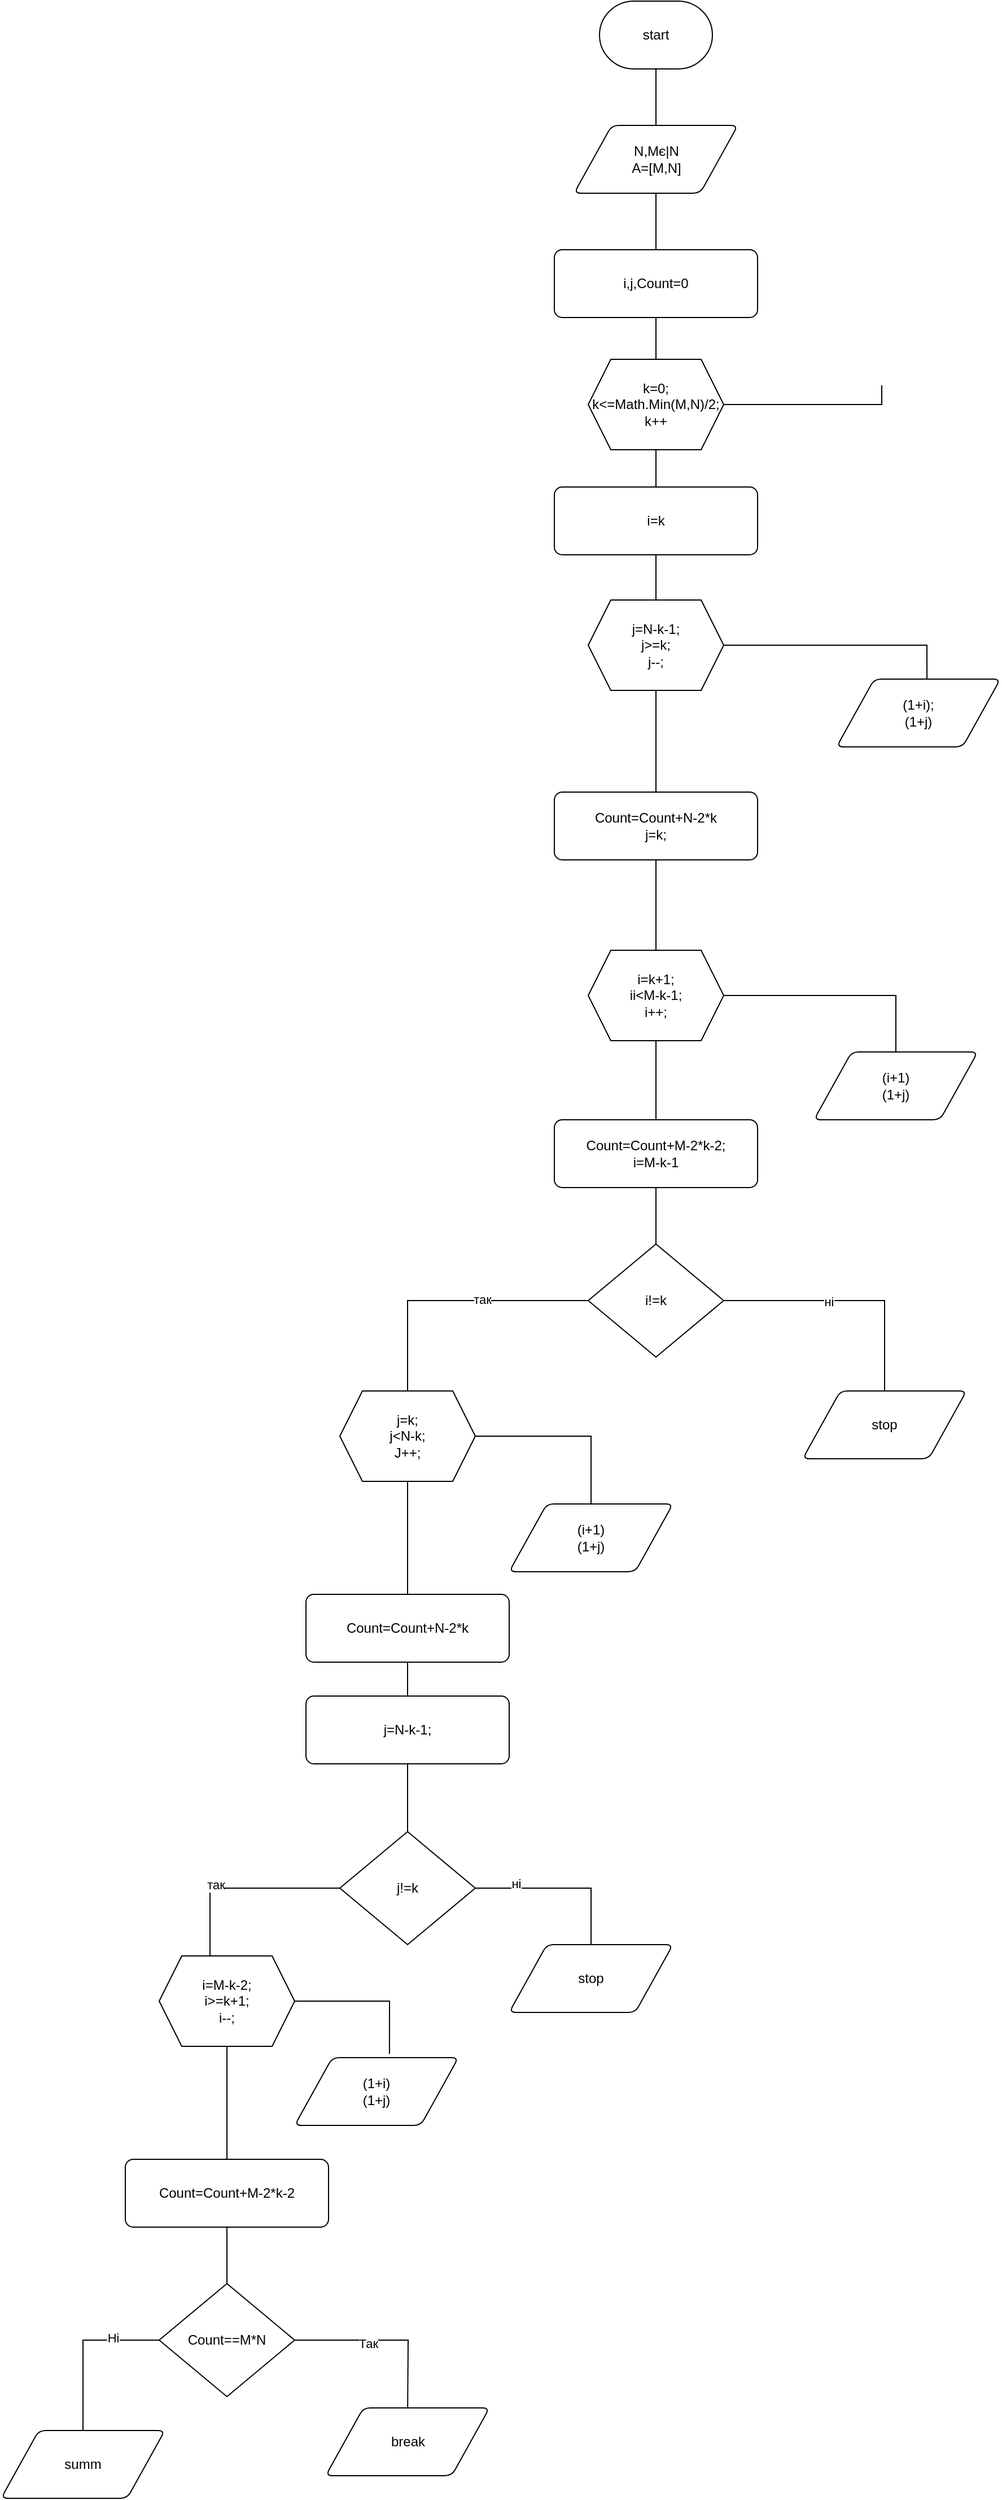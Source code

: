 <mxfile version="13.9.9" type="device"><diagram id="xk6_pBKl65nllok_G5wO" name="Сторінка-5"><mxGraphModel dx="3363" dy="592" grid="1" gridSize="10" guides="1" tooltips="1" connect="1" arrows="1" fold="1" page="1" pageScale="1" pageWidth="2339" pageHeight="3300" math="0" shadow="0"><root><mxCell id="kPz8J8v-6fzQvz5jKbPH-0"/><mxCell id="kPz8J8v-6fzQvz5jKbPH-1" parent="kPz8J8v-6fzQvz5jKbPH-0"/><mxCell id="R0sUB41CZEmaEQMd6QlC-1" style="edgeStyle=orthogonalEdgeStyle;rounded=0;orthogonalLoop=1;jettySize=auto;html=1;exitX=0.5;exitY=1;exitDx=0;exitDy=0;exitPerimeter=0;entryX=0.5;entryY=0;entryDx=0;entryDy=0;endArrow=none;endFill=0;" parent="kPz8J8v-6fzQvz5jKbPH-1" source="xihltL3tdhJbymkpW_R1-0" target="R0sUB41CZEmaEQMd6QlC-0" edge="1"><mxGeometry relative="1" as="geometry"/></mxCell><mxCell id="xihltL3tdhJbymkpW_R1-0" value="start" style="strokeWidth=1;html=1;shape=mxgraph.flowchart.terminator;whiteSpace=wrap;hachureGap=4;pointerEvents=0;" parent="kPz8J8v-6fzQvz5jKbPH-1" vertex="1"><mxGeometry x="510" y="430" width="100" height="60" as="geometry"/></mxCell><mxCell id="D7SvOjw4a-jFWrLLwV6U-7" style="edgeStyle=orthogonalEdgeStyle;rounded=0;orthogonalLoop=1;jettySize=auto;html=1;entryX=0.5;entryY=0;entryDx=0;entryDy=0;endArrow=none;endFill=0;" parent="kPz8J8v-6fzQvz5jKbPH-1" source="R0sUB41CZEmaEQMd6QlC-0" target="D7SvOjw4a-jFWrLLwV6U-6" edge="1"><mxGeometry relative="1" as="geometry"/></mxCell><mxCell id="R0sUB41CZEmaEQMd6QlC-0" value="N,Mє|N&lt;br&gt;A=[M,N]" style="shape=parallelogram;html=1;strokeWidth=1;perimeter=parallelogramPerimeter;whiteSpace=wrap;rounded=1;arcSize=12;size=0.23;" parent="kPz8J8v-6fzQvz5jKbPH-1" vertex="1"><mxGeometry x="487.5" y="540" width="145" height="60" as="geometry"/></mxCell><mxCell id="zLP_pWFSZM4RSMZyXVWp-0" style="edgeStyle=orthogonalEdgeStyle;rounded=0;orthogonalLoop=1;jettySize=auto;html=1;endArrow=none;endFill=0;" parent="kPz8J8v-6fzQvz5jKbPH-1" source="EOmdP4vvns1x_RRdKq7t-0" edge="1"><mxGeometry relative="1" as="geometry"><mxPoint x="760" y="770" as="targetPoint"/><Array as="points"><mxPoint x="760" y="787"/></Array></mxGeometry></mxCell><mxCell id="zLP_pWFSZM4RSMZyXVWp-4" style="edgeStyle=orthogonalEdgeStyle;rounded=0;orthogonalLoop=1;jettySize=auto;html=1;endArrow=none;endFill=0;" parent="kPz8J8v-6fzQvz5jKbPH-1" source="EOmdP4vvns1x_RRdKq7t-0" target="zLP_pWFSZM4RSMZyXVWp-3" edge="1"><mxGeometry relative="1" as="geometry"/></mxCell><mxCell id="EOmdP4vvns1x_RRdKq7t-0" value="k=0;&lt;br&gt;k&amp;lt;=Math.Min(M,N)/2;&lt;br&gt;k++" style="shape=hexagon;perimeter=hexagonPerimeter2;whiteSpace=wrap;html=1;fixedSize=1;hachureGap=4;pointerEvents=0;" parent="kPz8J8v-6fzQvz5jKbPH-1" vertex="1"><mxGeometry x="500" y="747" width="120" height="80" as="geometry"/></mxCell><mxCell id="zLP_pWFSZM4RSMZyXVWp-6" style="edgeStyle=orthogonalEdgeStyle;rounded=0;orthogonalLoop=1;jettySize=auto;html=1;endArrow=none;endFill=0;entryX=0.552;entryY=0;entryDx=0;entryDy=0;entryPerimeter=0;" parent="kPz8J8v-6fzQvz5jKbPH-1" source="zLP_pWFSZM4RSMZyXVWp-2" target="hcJdXKck5OPFQO-QMMhp-0" edge="1"><mxGeometry relative="1" as="geometry"><mxPoint x="800" y="1000" as="targetPoint"/></mxGeometry></mxCell><mxCell id="D7SvOjw4a-jFWrLLwV6U-0" style="edgeStyle=orthogonalEdgeStyle;rounded=0;orthogonalLoop=1;jettySize=auto;html=1;endArrow=none;endFill=0;" parent="kPz8J8v-6fzQvz5jKbPH-1" source="zLP_pWFSZM4RSMZyXVWp-2" edge="1"><mxGeometry relative="1" as="geometry"><mxPoint x="560" y="1130" as="targetPoint"/></mxGeometry></mxCell><mxCell id="zLP_pWFSZM4RSMZyXVWp-2" value="j=N-k-1;&lt;br&gt;j&amp;gt;=k;&lt;br&gt;j--;" style="shape=hexagon;perimeter=hexagonPerimeter2;whiteSpace=wrap;html=1;fixedSize=1;hachureGap=4;pointerEvents=0;" parent="kPz8J8v-6fzQvz5jKbPH-1" vertex="1"><mxGeometry x="500" y="960" width="120" height="80" as="geometry"/></mxCell><mxCell id="zLP_pWFSZM4RSMZyXVWp-5" style="edgeStyle=orthogonalEdgeStyle;rounded=0;orthogonalLoop=1;jettySize=auto;html=1;entryX=0.5;entryY=0;entryDx=0;entryDy=0;endArrow=none;endFill=0;" parent="kPz8J8v-6fzQvz5jKbPH-1" source="zLP_pWFSZM4RSMZyXVWp-3" target="zLP_pWFSZM4RSMZyXVWp-2" edge="1"><mxGeometry relative="1" as="geometry"/></mxCell><mxCell id="zLP_pWFSZM4RSMZyXVWp-3" value="i=k" style="rounded=1;whiteSpace=wrap;html=1;absoluteArcSize=1;arcSize=14;strokeWidth=1;" parent="kPz8J8v-6fzQvz5jKbPH-1" vertex="1"><mxGeometry x="470" y="860" width="180" height="60" as="geometry"/></mxCell><mxCell id="hcJdXKck5OPFQO-QMMhp-0" value="(1+i);&lt;br&gt;(1+j)" style="shape=parallelogram;html=1;strokeWidth=1;perimeter=parallelogramPerimeter;whiteSpace=wrap;rounded=1;arcSize=12;size=0.23;" parent="kPz8J8v-6fzQvz5jKbPH-1" vertex="1"><mxGeometry x="720" y="1030" width="145" height="60" as="geometry"/></mxCell><mxCell id="D7SvOjw4a-jFWrLLwV6U-3" style="edgeStyle=orthogonalEdgeStyle;rounded=0;orthogonalLoop=1;jettySize=auto;html=1;entryX=0.5;entryY=0;entryDx=0;entryDy=0;endArrow=none;endFill=0;" parent="kPz8J8v-6fzQvz5jKbPH-1" source="D7SvOjw4a-jFWrLLwV6U-1" target="D7SvOjw4a-jFWrLLwV6U-2" edge="1"><mxGeometry relative="1" as="geometry"/></mxCell><mxCell id="D7SvOjw4a-jFWrLLwV6U-1" value="Count=Count+N-2*k&lt;br&gt;j=k;" style="rounded=1;whiteSpace=wrap;html=1;absoluteArcSize=1;arcSize=14;strokeWidth=1;" parent="kPz8J8v-6fzQvz5jKbPH-1" vertex="1"><mxGeometry x="470" y="1130" width="180" height="60" as="geometry"/></mxCell><mxCell id="D7SvOjw4a-jFWrLLwV6U-4" style="edgeStyle=orthogonalEdgeStyle;rounded=0;orthogonalLoop=1;jettySize=auto;html=1;endArrow=none;endFill=0;" parent="kPz8J8v-6fzQvz5jKbPH-1" source="D7SvOjw4a-jFWrLLwV6U-2" target="D7SvOjw4a-jFWrLLwV6U-5" edge="1"><mxGeometry relative="1" as="geometry"><mxPoint x="750" y="1310" as="targetPoint"/></mxGeometry></mxCell><mxCell id="D7SvOjw4a-jFWrLLwV6U-10" style="edgeStyle=orthogonalEdgeStyle;rounded=0;orthogonalLoop=1;jettySize=auto;html=1;entryX=0.5;entryY=0;entryDx=0;entryDy=0;endArrow=none;endFill=0;" parent="kPz8J8v-6fzQvz5jKbPH-1" source="D7SvOjw4a-jFWrLLwV6U-2" target="D7SvOjw4a-jFWrLLwV6U-9" edge="1"><mxGeometry relative="1" as="geometry"/></mxCell><mxCell id="D7SvOjw4a-jFWrLLwV6U-2" value="i=k+1;&lt;br&gt;ii&amp;lt;M-k-1;&lt;br&gt;i++;" style="shape=hexagon;perimeter=hexagonPerimeter2;whiteSpace=wrap;html=1;fixedSize=1;hachureGap=4;pointerEvents=0;" parent="kPz8J8v-6fzQvz5jKbPH-1" vertex="1"><mxGeometry x="500" y="1270" width="120" height="80" as="geometry"/></mxCell><mxCell id="D7SvOjw4a-jFWrLLwV6U-5" value="(i+1)&lt;br&gt;(1+j)" style="shape=parallelogram;html=1;strokeWidth=1;perimeter=parallelogramPerimeter;whiteSpace=wrap;rounded=1;arcSize=12;size=0.23;" parent="kPz8J8v-6fzQvz5jKbPH-1" vertex="1"><mxGeometry x="700" y="1360" width="145" height="60" as="geometry"/></mxCell><mxCell id="D7SvOjw4a-jFWrLLwV6U-8" style="edgeStyle=orthogonalEdgeStyle;rounded=0;orthogonalLoop=1;jettySize=auto;html=1;exitX=0.5;exitY=1;exitDx=0;exitDy=0;entryX=0.5;entryY=0;entryDx=0;entryDy=0;endArrow=none;endFill=0;" parent="kPz8J8v-6fzQvz5jKbPH-1" source="D7SvOjw4a-jFWrLLwV6U-6" target="EOmdP4vvns1x_RRdKq7t-0" edge="1"><mxGeometry relative="1" as="geometry"/></mxCell><mxCell id="D7SvOjw4a-jFWrLLwV6U-6" value="i,j,Count=0" style="rounded=1;whiteSpace=wrap;html=1;absoluteArcSize=1;arcSize=14;strokeWidth=1;" parent="kPz8J8v-6fzQvz5jKbPH-1" vertex="1"><mxGeometry x="470" y="650" width="180" height="60" as="geometry"/></mxCell><mxCell id="Z4zlCuZYAR3pU6t88_jA-1" style="edgeStyle=orthogonalEdgeStyle;rounded=0;orthogonalLoop=1;jettySize=auto;html=1;entryX=0.5;entryY=0;entryDx=0;entryDy=0;entryPerimeter=0;endArrow=none;endFill=0;" parent="kPz8J8v-6fzQvz5jKbPH-1" source="D7SvOjw4a-jFWrLLwV6U-9" target="Z4zlCuZYAR3pU6t88_jA-0" edge="1"><mxGeometry relative="1" as="geometry"/></mxCell><mxCell id="D7SvOjw4a-jFWrLLwV6U-9" value="Count=Count+M-2*k-2;&lt;br&gt;i=M-k-1" style="rounded=1;whiteSpace=wrap;html=1;absoluteArcSize=1;arcSize=14;strokeWidth=1;" parent="kPz8J8v-6fzQvz5jKbPH-1" vertex="1"><mxGeometry x="470" y="1420" width="180" height="60" as="geometry"/></mxCell><mxCell id="Z4zlCuZYAR3pU6t88_jA-2" style="edgeStyle=orthogonalEdgeStyle;rounded=0;orthogonalLoop=1;jettySize=auto;html=1;endArrow=none;endFill=0;entryX=0.5;entryY=0;entryDx=0;entryDy=0;" parent="kPz8J8v-6fzQvz5jKbPH-1" source="Z4zlCuZYAR3pU6t88_jA-0" target="Z4zlCuZYAR3pU6t88_jA-6" edge="1"><mxGeometry relative="1" as="geometry"><mxPoint x="760" y="1580" as="targetPoint"/></mxGeometry></mxCell><mxCell id="Z4zlCuZYAR3pU6t88_jA-5" value="ні" style="edgeLabel;html=1;align=center;verticalAlign=middle;resizable=0;points=[];" parent="Z4zlCuZYAR3pU6t88_jA-2" vertex="1" connectable="0"><mxGeometry x="-0.166" y="-1" relative="1" as="geometry"><mxPoint as="offset"/></mxGeometry></mxCell><mxCell id="Z4zlCuZYAR3pU6t88_jA-3" style="edgeStyle=orthogonalEdgeStyle;rounded=0;orthogonalLoop=1;jettySize=auto;html=1;exitX=0;exitY=0.5;exitDx=0;exitDy=0;exitPerimeter=0;endArrow=none;endFill=0;" parent="kPz8J8v-6fzQvz5jKbPH-1" source="Z4zlCuZYAR3pU6t88_jA-0" target="Z4zlCuZYAR3pU6t88_jA-7" edge="1"><mxGeometry relative="1" as="geometry"><mxPoint x="330" y="1580" as="targetPoint"/></mxGeometry></mxCell><mxCell id="Z4zlCuZYAR3pU6t88_jA-4" value="так" style="edgeLabel;html=1;align=center;verticalAlign=middle;resizable=0;points=[];" parent="Z4zlCuZYAR3pU6t88_jA-3" vertex="1" connectable="0"><mxGeometry x="-0.216" y="-1" relative="1" as="geometry"><mxPoint as="offset"/></mxGeometry></mxCell><mxCell id="Z4zlCuZYAR3pU6t88_jA-0" value="i!=k" style="strokeWidth=1;html=1;shape=mxgraph.flowchart.decision;whiteSpace=wrap;rounded=1;" parent="kPz8J8v-6fzQvz5jKbPH-1" vertex="1"><mxGeometry x="500" y="1530" width="120" height="100" as="geometry"/></mxCell><mxCell id="Z4zlCuZYAR3pU6t88_jA-6" value="stop" style="shape=parallelogram;html=1;strokeWidth=1;perimeter=parallelogramPerimeter;whiteSpace=wrap;rounded=1;arcSize=12;size=0.23;" parent="kPz8J8v-6fzQvz5jKbPH-1" vertex="1"><mxGeometry x="690" y="1660" width="145" height="60" as="geometry"/></mxCell><mxCell id="Z4zlCuZYAR3pU6t88_jA-8" style="edgeStyle=orthogonalEdgeStyle;rounded=0;orthogonalLoop=1;jettySize=auto;html=1;endArrow=none;endFill=0;" parent="kPz8J8v-6fzQvz5jKbPH-1" source="Z4zlCuZYAR3pU6t88_jA-7" target="Z4zlCuZYAR3pU6t88_jA-9" edge="1"><mxGeometry relative="1" as="geometry"><mxPoint x="520" y="1700" as="targetPoint"/></mxGeometry></mxCell><mxCell id="Z4zlCuZYAR3pU6t88_jA-10" style="edgeStyle=orthogonalEdgeStyle;rounded=0;orthogonalLoop=1;jettySize=auto;html=1;endArrow=none;endFill=0;" parent="kPz8J8v-6fzQvz5jKbPH-1" source="Z4zlCuZYAR3pU6t88_jA-7" target="Z4zlCuZYAR3pU6t88_jA-11" edge="1"><mxGeometry relative="1" as="geometry"><mxPoint x="340" y="1810" as="targetPoint"/></mxGeometry></mxCell><mxCell id="Z4zlCuZYAR3pU6t88_jA-7" value="j=k;&lt;br&gt;j&amp;lt;N-k;&lt;br&gt;J++;" style="shape=hexagon;perimeter=hexagonPerimeter2;whiteSpace=wrap;html=1;fixedSize=1;hachureGap=4;pointerEvents=0;" parent="kPz8J8v-6fzQvz5jKbPH-1" vertex="1"><mxGeometry x="280" y="1660" width="120" height="80" as="geometry"/></mxCell><mxCell id="Z4zlCuZYAR3pU6t88_jA-9" value="(i+1)&lt;br&gt;(1+j)" style="shape=parallelogram;html=1;strokeWidth=1;perimeter=parallelogramPerimeter;whiteSpace=wrap;rounded=1;arcSize=12;size=0.23;" parent="kPz8J8v-6fzQvz5jKbPH-1" vertex="1"><mxGeometry x="430" y="1760" width="145" height="60" as="geometry"/></mxCell><mxCell id="Z4zlCuZYAR3pU6t88_jA-12" style="edgeStyle=orthogonalEdgeStyle;rounded=0;orthogonalLoop=1;jettySize=auto;html=1;endArrow=none;endFill=0;" parent="kPz8J8v-6fzQvz5jKbPH-1" source="Z4zlCuZYAR3pU6t88_jA-11" target="Z4zlCuZYAR3pU6t88_jA-13" edge="1"><mxGeometry relative="1" as="geometry"><mxPoint x="340" y="1980" as="targetPoint"/></mxGeometry></mxCell><mxCell id="Z4zlCuZYAR3pU6t88_jA-11" value="Count=Count+N-2*k" style="rounded=1;whiteSpace=wrap;html=1;absoluteArcSize=1;arcSize=14;strokeWidth=1;" parent="kPz8J8v-6fzQvz5jKbPH-1" vertex="1"><mxGeometry x="250" y="1840" width="180" height="60" as="geometry"/></mxCell><mxCell id="Z4zlCuZYAR3pU6t88_jA-15" style="edgeStyle=orthogonalEdgeStyle;rounded=0;orthogonalLoop=1;jettySize=auto;html=1;entryX=0.5;entryY=0;entryDx=0;entryDy=0;entryPerimeter=0;endArrow=none;endFill=0;" parent="kPz8J8v-6fzQvz5jKbPH-1" source="Z4zlCuZYAR3pU6t88_jA-13" target="Z4zlCuZYAR3pU6t88_jA-14" edge="1"><mxGeometry relative="1" as="geometry"/></mxCell><mxCell id="Z4zlCuZYAR3pU6t88_jA-13" value="j=N-k-1;" style="rounded=1;whiteSpace=wrap;html=1;absoluteArcSize=1;arcSize=14;strokeWidth=1;" parent="kPz8J8v-6fzQvz5jKbPH-1" vertex="1"><mxGeometry x="250" y="1930" width="180" height="60" as="geometry"/></mxCell><mxCell id="Z4zlCuZYAR3pU6t88_jA-17" style="edgeStyle=orthogonalEdgeStyle;rounded=0;orthogonalLoop=1;jettySize=auto;html=1;exitX=1;exitY=0.5;exitDx=0;exitDy=0;exitPerimeter=0;entryX=0.5;entryY=0;entryDx=0;entryDy=0;endArrow=none;endFill=0;" parent="kPz8J8v-6fzQvz5jKbPH-1" source="Z4zlCuZYAR3pU6t88_jA-14" target="Z4zlCuZYAR3pU6t88_jA-16" edge="1"><mxGeometry relative="1" as="geometry"/></mxCell><mxCell id="Z4zlCuZYAR3pU6t88_jA-18" value="ні" style="edgeLabel;html=1;align=center;verticalAlign=middle;resizable=0;points=[];" parent="Z4zlCuZYAR3pU6t88_jA-17" vertex="1" connectable="0"><mxGeometry x="-0.536" y="4" relative="1" as="geometry"><mxPoint as="offset"/></mxGeometry></mxCell><mxCell id="Z4zlCuZYAR3pU6t88_jA-19" style="edgeStyle=orthogonalEdgeStyle;rounded=0;orthogonalLoop=1;jettySize=auto;html=1;endArrow=none;endFill=0;entryX=0.375;entryY=0;entryDx=0;entryDy=0;" parent="kPz8J8v-6fzQvz5jKbPH-1" source="Z4zlCuZYAR3pU6t88_jA-14" target="Z4zlCuZYAR3pU6t88_jA-21" edge="1"><mxGeometry relative="1" as="geometry"><mxPoint x="190" y="2100" as="targetPoint"/></mxGeometry></mxCell><mxCell id="Z4zlCuZYAR3pU6t88_jA-20" value="так" style="edgeLabel;html=1;align=center;verticalAlign=middle;resizable=0;points=[];" parent="Z4zlCuZYAR3pU6t88_jA-19" vertex="1" connectable="0"><mxGeometry x="0.258" y="-3" relative="1" as="geometry"><mxPoint as="offset"/></mxGeometry></mxCell><mxCell id="Z4zlCuZYAR3pU6t88_jA-14" value="j!=k" style="strokeWidth=1;html=1;shape=mxgraph.flowchart.decision;whiteSpace=wrap;rounded=1;" parent="kPz8J8v-6fzQvz5jKbPH-1" vertex="1"><mxGeometry x="280" y="2050" width="120" height="100" as="geometry"/></mxCell><mxCell id="Z4zlCuZYAR3pU6t88_jA-16" value="stop" style="shape=parallelogram;html=1;strokeWidth=1;perimeter=parallelogramPerimeter;whiteSpace=wrap;rounded=1;arcSize=12;size=0.23;" parent="kPz8J8v-6fzQvz5jKbPH-1" vertex="1"><mxGeometry x="430" y="2150" width="145" height="60" as="geometry"/></mxCell><mxCell id="Z4zlCuZYAR3pU6t88_jA-22" style="edgeStyle=orthogonalEdgeStyle;rounded=0;orthogonalLoop=1;jettySize=auto;html=1;exitX=1;exitY=0.5;exitDx=0;exitDy=0;endArrow=none;endFill=0;entryX=0.579;entryY=-0.057;entryDx=0;entryDy=0;entryPerimeter=0;" parent="kPz8J8v-6fzQvz5jKbPH-1" source="Z4zlCuZYAR3pU6t88_jA-21" target="Z4zlCuZYAR3pU6t88_jA-23" edge="1"><mxGeometry relative="1" as="geometry"><mxPoint x="320" y="2200" as="targetPoint"/></mxGeometry></mxCell><mxCell id="Z4zlCuZYAR3pU6t88_jA-24" style="edgeStyle=orthogonalEdgeStyle;rounded=0;orthogonalLoop=1;jettySize=auto;html=1;exitX=0.5;exitY=1;exitDx=0;exitDy=0;endArrow=none;endFill=0;" parent="kPz8J8v-6fzQvz5jKbPH-1" source="Z4zlCuZYAR3pU6t88_jA-21" target="Z4zlCuZYAR3pU6t88_jA-25" edge="1"><mxGeometry relative="1" as="geometry"><mxPoint x="180" y="2350" as="targetPoint"/></mxGeometry></mxCell><mxCell id="Z4zlCuZYAR3pU6t88_jA-21" value="i=M-k-2;&lt;br&gt;i&amp;gt;=k+1;&lt;br&gt;i--;" style="shape=hexagon;perimeter=hexagonPerimeter2;whiteSpace=wrap;html=1;fixedSize=1;hachureGap=4;pointerEvents=0;" parent="kPz8J8v-6fzQvz5jKbPH-1" vertex="1"><mxGeometry x="120" y="2160" width="120" height="80" as="geometry"/></mxCell><mxCell id="Z4zlCuZYAR3pU6t88_jA-23" value="(1+i)&lt;br&gt;(1+j)" style="shape=parallelogram;html=1;strokeWidth=1;perimeter=parallelogramPerimeter;whiteSpace=wrap;rounded=1;arcSize=12;size=0.23;" parent="kPz8J8v-6fzQvz5jKbPH-1" vertex="1"><mxGeometry x="240" y="2250" width="145" height="60" as="geometry"/></mxCell><mxCell id="Z4zlCuZYAR3pU6t88_jA-27" style="edgeStyle=orthogonalEdgeStyle;rounded=0;orthogonalLoop=1;jettySize=auto;html=1;entryX=0.5;entryY=0;entryDx=0;entryDy=0;entryPerimeter=0;endArrow=none;endFill=0;" parent="kPz8J8v-6fzQvz5jKbPH-1" source="Z4zlCuZYAR3pU6t88_jA-25" target="Z4zlCuZYAR3pU6t88_jA-26" edge="1"><mxGeometry relative="1" as="geometry"/></mxCell><mxCell id="Z4zlCuZYAR3pU6t88_jA-25" value="Count=Count+M-2*k-2" style="rounded=1;whiteSpace=wrap;html=1;absoluteArcSize=1;arcSize=14;strokeWidth=1;" parent="kPz8J8v-6fzQvz5jKbPH-1" vertex="1"><mxGeometry x="90" y="2340" width="180" height="60" as="geometry"/></mxCell><mxCell id="Z4zlCuZYAR3pU6t88_jA-28" style="edgeStyle=orthogonalEdgeStyle;rounded=0;orthogonalLoop=1;jettySize=auto;html=1;exitX=1;exitY=0.5;exitDx=0;exitDy=0;exitPerimeter=0;endArrow=none;endFill=0;" parent="kPz8J8v-6fzQvz5jKbPH-1" source="Z4zlCuZYAR3pU6t88_jA-26" edge="1"><mxGeometry relative="1" as="geometry"><mxPoint x="340" y="2570" as="targetPoint"/></mxGeometry></mxCell><mxCell id="Z4zlCuZYAR3pU6t88_jA-29" value="Так" style="edgeLabel;html=1;align=center;verticalAlign=middle;resizable=0;points=[];" parent="Z4zlCuZYAR3pU6t88_jA-28" vertex="1" connectable="0"><mxGeometry x="-0.242" y="-3" relative="1" as="geometry"><mxPoint as="offset"/></mxGeometry></mxCell><mxCell id="Z4zlCuZYAR3pU6t88_jA-30" style="edgeStyle=orthogonalEdgeStyle;rounded=0;orthogonalLoop=1;jettySize=auto;html=1;exitX=0;exitY=0.5;exitDx=0;exitDy=0;exitPerimeter=0;endArrow=none;endFill=0;" parent="kPz8J8v-6fzQvz5jKbPH-1" source="Z4zlCuZYAR3pU6t88_jA-26" target="Z4zlCuZYAR3pU6t88_jA-33" edge="1"><mxGeometry relative="1" as="geometry"><mxPoint x="20" y="2550" as="targetPoint"/></mxGeometry></mxCell><mxCell id="Z4zlCuZYAR3pU6t88_jA-31" value="Ні" style="edgeLabel;html=1;align=center;verticalAlign=middle;resizable=0;points=[];" parent="Z4zlCuZYAR3pU6t88_jA-30" vertex="1" connectable="0"><mxGeometry x="-0.445" y="-2" relative="1" as="geometry"><mxPoint as="offset"/></mxGeometry></mxCell><mxCell id="Z4zlCuZYAR3pU6t88_jA-26" value="Count==M*N" style="strokeWidth=1;html=1;shape=mxgraph.flowchart.decision;whiteSpace=wrap;rounded=1;" parent="kPz8J8v-6fzQvz5jKbPH-1" vertex="1"><mxGeometry x="120" y="2450" width="120" height="100" as="geometry"/></mxCell><mxCell id="Z4zlCuZYAR3pU6t88_jA-32" value="break" style="shape=parallelogram;html=1;strokeWidth=1;perimeter=parallelogramPerimeter;whiteSpace=wrap;rounded=1;arcSize=12;size=0.23;" parent="kPz8J8v-6fzQvz5jKbPH-1" vertex="1"><mxGeometry x="267.5" y="2560" width="145" height="60" as="geometry"/></mxCell><mxCell id="Z4zlCuZYAR3pU6t88_jA-33" value="summ" style="shape=parallelogram;html=1;strokeWidth=1;perimeter=parallelogramPerimeter;whiteSpace=wrap;rounded=1;arcSize=12;size=0.23;" parent="kPz8J8v-6fzQvz5jKbPH-1" vertex="1"><mxGeometry x="-20" y="2580" width="145" height="60" as="geometry"/></mxCell></root></mxGraphModel></diagram></mxfile>